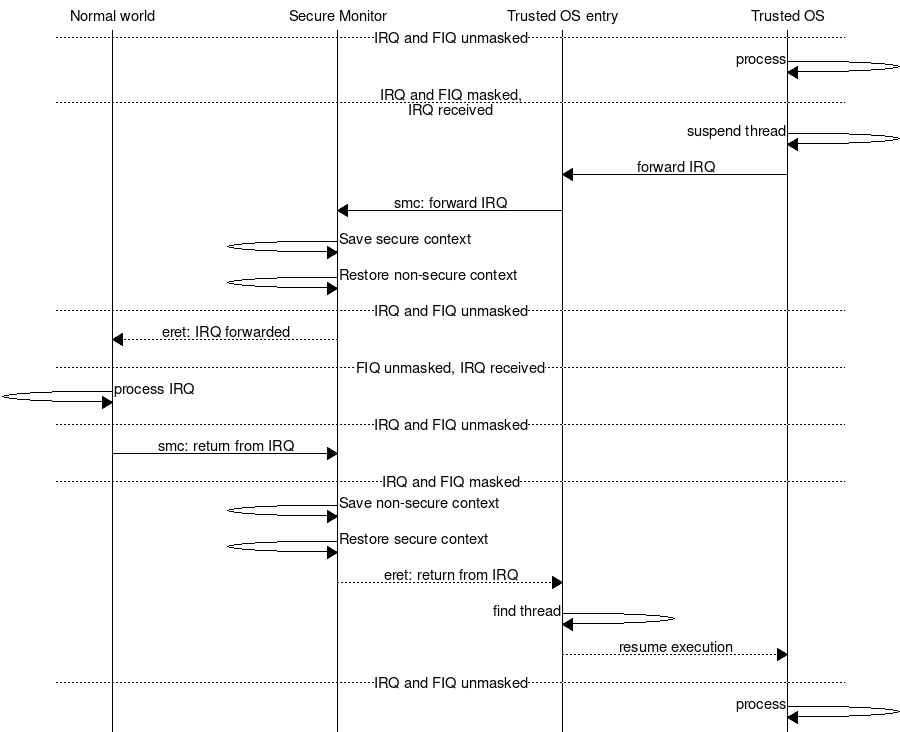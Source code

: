 msc {
	hscale = "1.5", wordwraparcs = on;

	a [label="Normal world"], b [label="Secure Monitor"],
	c [label="Trusted OS entry"], d [label="Trusted OS"];


	--- [ label = "IRQ and FIQ unmasked" ];
	d=>d [ label = "process" ];
	--- [ label = "IRQ and FIQ masked,\nIRQ received" ];
	d=>d [ label = "suspend thread" ];
	d=>c [ label = "forward IRQ" ];
	c=>b [ label = "smc: forward IRQ" ];
	b=>b [ label = "Save secure context" ];
	b=>b [ label = "Restore non-secure context" ];
	--- [ label = "IRQ and FIQ unmasked" ];
	b>>a [ label = "eret: IRQ forwarded" ];
        --- [ label = "FIQ unmasked, IRQ received" ];
	a=>a [ label = "process IRQ" ];
        --- [ label = "IRQ and FIQ unmasked" ];
	a=>b [ label = "smc: return from IRQ" ];
	--- [ label = "IRQ and FIQ masked" ];
	b=>b [ label = "Save non-secure context" ];
	b=>b [ label = "Restore secure context" ];
	b>>c [ label = "eret: return from IRQ" ];
	c=>c [ label = "find thread" ];
	c>>d [ label = "resume execution"];
	--- [ label = "IRQ and FIQ unmasked" ];
	d=>d [ label = "process" ];
}
